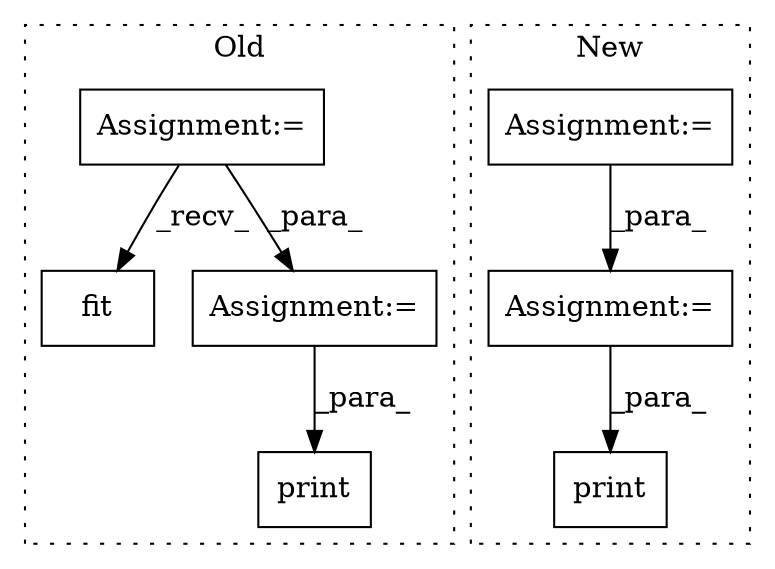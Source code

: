 digraph G {
subgraph cluster0 {
1 [label="fit" a="32" s="1952,1968" l="4,1" shape="box"];
4 [label="Assignment:=" a="7" s="1901" l="1" shape="box"];
5 [label="Assignment:=" a="7" s="2304" l="1" shape="box"];
7 [label="print" a="32" s="2393,2434" l="6,1" shape="box"];
label = "Old";
style="dotted";
}
subgraph cluster1 {
2 [label="print" a="32" s="2338,2360" l="6,1" shape="box"];
3 [label="Assignment:=" a="7" s="2280" l="1" shape="box"];
6 [label="Assignment:=" a="7" s="2217" l="1" shape="box"];
label = "New";
style="dotted";
}
3 -> 2 [label="_para_"];
4 -> 1 [label="_recv_"];
4 -> 5 [label="_para_"];
5 -> 7 [label="_para_"];
6 -> 3 [label="_para_"];
}